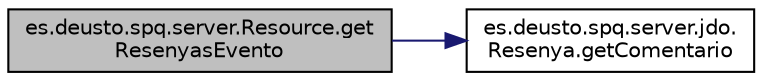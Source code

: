 digraph "es.deusto.spq.server.Resource.getResenyasEvento"
{
 // LATEX_PDF_SIZE
  edge [fontname="Helvetica",fontsize="10",labelfontname="Helvetica",labelfontsize="10"];
  node [fontname="Helvetica",fontsize="10",shape=record];
  rankdir="LR";
  Node1 [label="es.deusto.spq.server.Resource.get\lResenyasEvento",height=0.2,width=0.4,color="black", fillcolor="grey75", style="filled", fontcolor="black",tooltip=" "];
  Node1 -> Node2 [color="midnightblue",fontsize="10",style="solid",fontname="Helvetica"];
  Node2 [label="es.deusto.spq.server.jdo.\lResenya.getComentario",height=0.2,width=0.4,color="black", fillcolor="white", style="filled",URL="$classes_1_1deusto_1_1spq_1_1server_1_1jdo_1_1_resenya.html#af577bd7bf1c74bad892fca9f31dfa99e",tooltip=" "];
}
